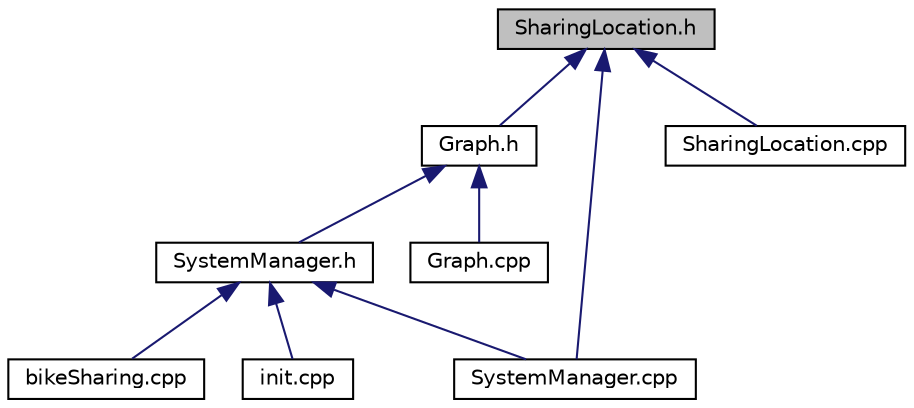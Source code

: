 digraph "SharingLocation.h"
{
  edge [fontname="Helvetica",fontsize="10",labelfontname="Helvetica",labelfontsize="10"];
  node [fontname="Helvetica",fontsize="10",shape=record];
  Node3 [label="SharingLocation.h",height=0.2,width=0.4,color="black", fillcolor="grey75", style="filled", fontcolor="black"];
  Node3 -> Node4 [dir="back",color="midnightblue",fontsize="10",style="solid",fontname="Helvetica"];
  Node4 [label="Graph.h",height=0.2,width=0.4,color="black", fillcolor="white", style="filled",URL="$_graph_8h.html"];
  Node4 -> Node5 [dir="back",color="midnightblue",fontsize="10",style="solid",fontname="Helvetica"];
  Node5 [label="SystemManager.h",height=0.2,width=0.4,color="black", fillcolor="white", style="filled",URL="$_system_manager_8h.html"];
  Node5 -> Node6 [dir="back",color="midnightblue",fontsize="10",style="solid",fontname="Helvetica"];
  Node6 [label="bikeSharing.cpp",height=0.2,width=0.4,color="black", fillcolor="white", style="filled",URL="$bike_sharing_8cpp.html"];
  Node5 -> Node7 [dir="back",color="midnightblue",fontsize="10",style="solid",fontname="Helvetica"];
  Node7 [label="init.cpp",height=0.2,width=0.4,color="black", fillcolor="white", style="filled",URL="$init_8cpp.html"];
  Node5 -> Node8 [dir="back",color="midnightblue",fontsize="10",style="solid",fontname="Helvetica"];
  Node8 [label="SystemManager.cpp",height=0.2,width=0.4,color="black", fillcolor="white", style="filled",URL="$_system_manager_8cpp.html"];
  Node4 -> Node9 [dir="back",color="midnightblue",fontsize="10",style="solid",fontname="Helvetica"];
  Node9 [label="Graph.cpp",height=0.2,width=0.4,color="black", fillcolor="white", style="filled",URL="$_graph_8cpp.html"];
  Node3 -> Node10 [dir="back",color="midnightblue",fontsize="10",style="solid",fontname="Helvetica"];
  Node10 [label="SharingLocation.cpp",height=0.2,width=0.4,color="black", fillcolor="white", style="filled",URL="$_sharing_location_8cpp.html"];
  Node3 -> Node8 [dir="back",color="midnightblue",fontsize="10",style="solid",fontname="Helvetica"];
}
